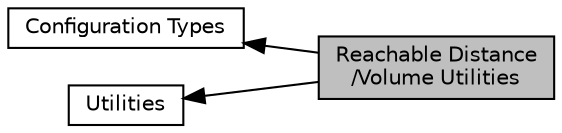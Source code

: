 digraph "Reachable Distance/Volume Utilities"
{
  edge [fontname="Helvetica",fontsize="10",labelfontname="Helvetica",labelfontsize="10"];
  node [fontname="Helvetica",fontsize="10",shape=box];
  rankdir=LR;
  Node2 [label="Configuration Types",height=0.2,width=0.4,color="black", fillcolor="white", style="filled",URL="$group__Cfgs.html",tooltip="Configuration Space ( ) Abstraction."];
  Node1 [label="Reachable Distance\l/Volume Utilities",height=0.2,width=0.4,color="black", fillcolor="grey75", style="filled", fontcolor="black",tooltip="Reachable Distance/Volumn Space (RD/V-space) Utilities."];
  Node3 [label="Utilities",height=0.2,width=0.4,color="black", fillcolor="white", style="filled",URL="$group__Utilities.html",tooltip="Utility classes and functions."];
  Node2->Node1 [shape=plaintext, dir="back", style="solid"];
  Node3->Node1 [shape=plaintext, dir="back", style="solid"];
}
